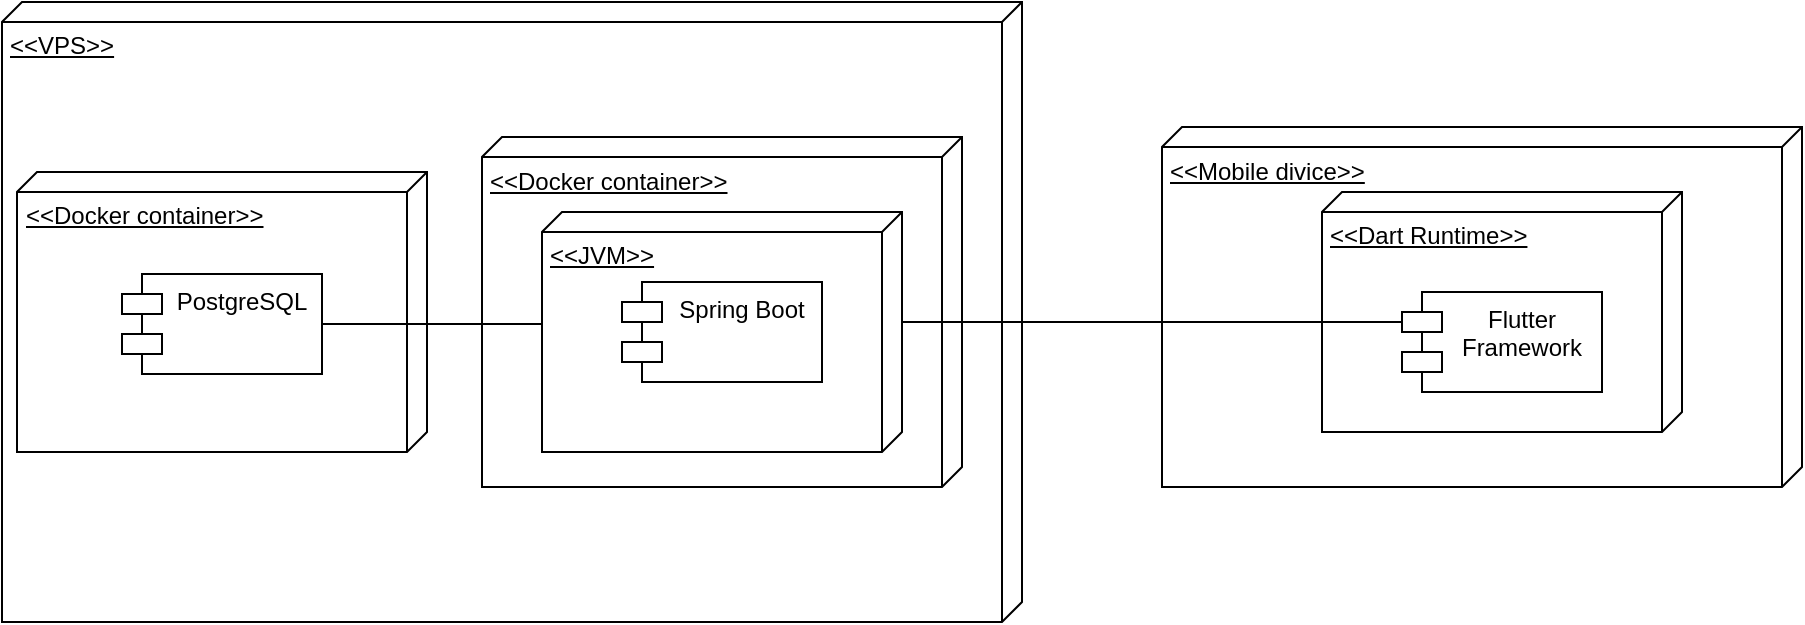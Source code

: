 <mxfile version="24.0.5" type="device">
  <diagram name="Страница — 1" id="BatrREo1cD1gk5NpuK9s">
    <mxGraphModel dx="1221" dy="647" grid="1" gridSize="10" guides="1" tooltips="1" connect="1" arrows="1" fold="1" page="1" pageScale="1" pageWidth="827" pageHeight="1169" math="0" shadow="0">
      <root>
        <mxCell id="0" />
        <mxCell id="1" parent="0" />
        <mxCell id="6g7TJVJV5ieNF888EQDm-1" value="&amp;lt;&amp;lt;VPS&amp;gt;&amp;gt;" style="verticalAlign=top;align=left;spacingTop=8;spacingLeft=2;spacingRight=12;shape=cube;size=10;direction=south;fontStyle=4;html=1;whiteSpace=wrap;" vertex="1" parent="1">
          <mxGeometry x="30" y="50" width="510" height="310" as="geometry" />
        </mxCell>
        <mxCell id="6g7TJVJV5ieNF888EQDm-7" value="&amp;lt;&amp;lt;Mobile divice&amp;gt;&amp;gt;" style="verticalAlign=top;align=left;spacingTop=8;spacingLeft=2;spacingRight=12;shape=cube;size=10;direction=south;fontStyle=4;html=1;whiteSpace=wrap;" vertex="1" parent="1">
          <mxGeometry x="610" y="112.5" width="320" height="180" as="geometry" />
        </mxCell>
        <mxCell id="6g7TJVJV5ieNF888EQDm-8" value="&amp;lt;&amp;lt;Dart Runtime&amp;gt;&amp;gt;" style="verticalAlign=top;align=left;spacingTop=8;spacingLeft=2;spacingRight=12;shape=cube;size=10;direction=south;fontStyle=4;html=1;whiteSpace=wrap;" vertex="1" parent="1">
          <mxGeometry x="690" y="145" width="180" height="120" as="geometry" />
        </mxCell>
        <mxCell id="6g7TJVJV5ieNF888EQDm-9" value="&amp;lt;&amp;lt;Docker container&amp;gt;&amp;gt;" style="verticalAlign=top;align=left;spacingTop=8;spacingLeft=2;spacingRight=12;shape=cube;size=10;direction=south;fontStyle=4;html=1;whiteSpace=wrap;" vertex="1" parent="1">
          <mxGeometry x="37.5" y="135" width="205" height="140" as="geometry" />
        </mxCell>
        <mxCell id="6g7TJVJV5ieNF888EQDm-10" value="PostgreSQL" style="shape=module;align=left;spacingLeft=20;align=center;verticalAlign=top;whiteSpace=wrap;html=1;" vertex="1" parent="1">
          <mxGeometry x="90" y="186" width="100" height="50" as="geometry" />
        </mxCell>
        <mxCell id="6g7TJVJV5ieNF888EQDm-11" value="Flutter Framework" style="shape=module;align=left;spacingLeft=20;align=center;verticalAlign=top;whiteSpace=wrap;html=1;" vertex="1" parent="1">
          <mxGeometry x="730" y="195" width="100" height="50" as="geometry" />
        </mxCell>
        <mxCell id="6g7TJVJV5ieNF888EQDm-12" value="&amp;lt;&amp;lt;Docker container&amp;gt;&amp;gt;" style="verticalAlign=top;align=left;spacingTop=8;spacingLeft=2;spacingRight=12;shape=cube;size=10;direction=south;fontStyle=4;html=1;whiteSpace=wrap;" vertex="1" parent="1">
          <mxGeometry x="270" y="117.5" width="240" height="175" as="geometry" />
        </mxCell>
        <mxCell id="6g7TJVJV5ieNF888EQDm-29" style="edgeStyle=orthogonalEdgeStyle;rounded=0;orthogonalLoop=1;jettySize=auto;html=1;exitX=0;exitY=0;exitDx=65;exitDy=180;exitPerimeter=0;endArrow=none;endFill=0;" edge="1" parent="1">
          <mxGeometry relative="1" as="geometry">
            <mxPoint x="300" y="211" as="sourcePoint" />
            <mxPoint x="190" y="211" as="targetPoint" />
          </mxGeometry>
        </mxCell>
        <mxCell id="6g7TJVJV5ieNF888EQDm-13" value="&amp;lt;&amp;lt;JVM&amp;gt;&amp;gt;" style="verticalAlign=top;align=left;spacingTop=8;spacingLeft=2;spacingRight=12;shape=cube;size=10;direction=south;fontStyle=4;html=1;whiteSpace=wrap;" vertex="1" parent="1">
          <mxGeometry x="300" y="155" width="180" height="120" as="geometry" />
        </mxCell>
        <mxCell id="6g7TJVJV5ieNF888EQDm-14" value="Spring Boot" style="shape=module;align=left;spacingLeft=20;align=center;verticalAlign=top;whiteSpace=wrap;html=1;" vertex="1" parent="1">
          <mxGeometry x="340" y="190" width="100" height="50" as="geometry" />
        </mxCell>
        <mxCell id="6g7TJVJV5ieNF888EQDm-28" style="edgeStyle=orthogonalEdgeStyle;rounded=0;orthogonalLoop=1;jettySize=auto;html=1;exitX=0;exitY=0;exitDx=55;exitDy=0;exitPerimeter=0;entryX=0;entryY=0;entryDx=0;entryDy=15;entryPerimeter=0;endArrow=none;endFill=0;" edge="1" parent="1" source="6g7TJVJV5ieNF888EQDm-13" target="6g7TJVJV5ieNF888EQDm-11">
          <mxGeometry relative="1" as="geometry" />
        </mxCell>
      </root>
    </mxGraphModel>
  </diagram>
</mxfile>
